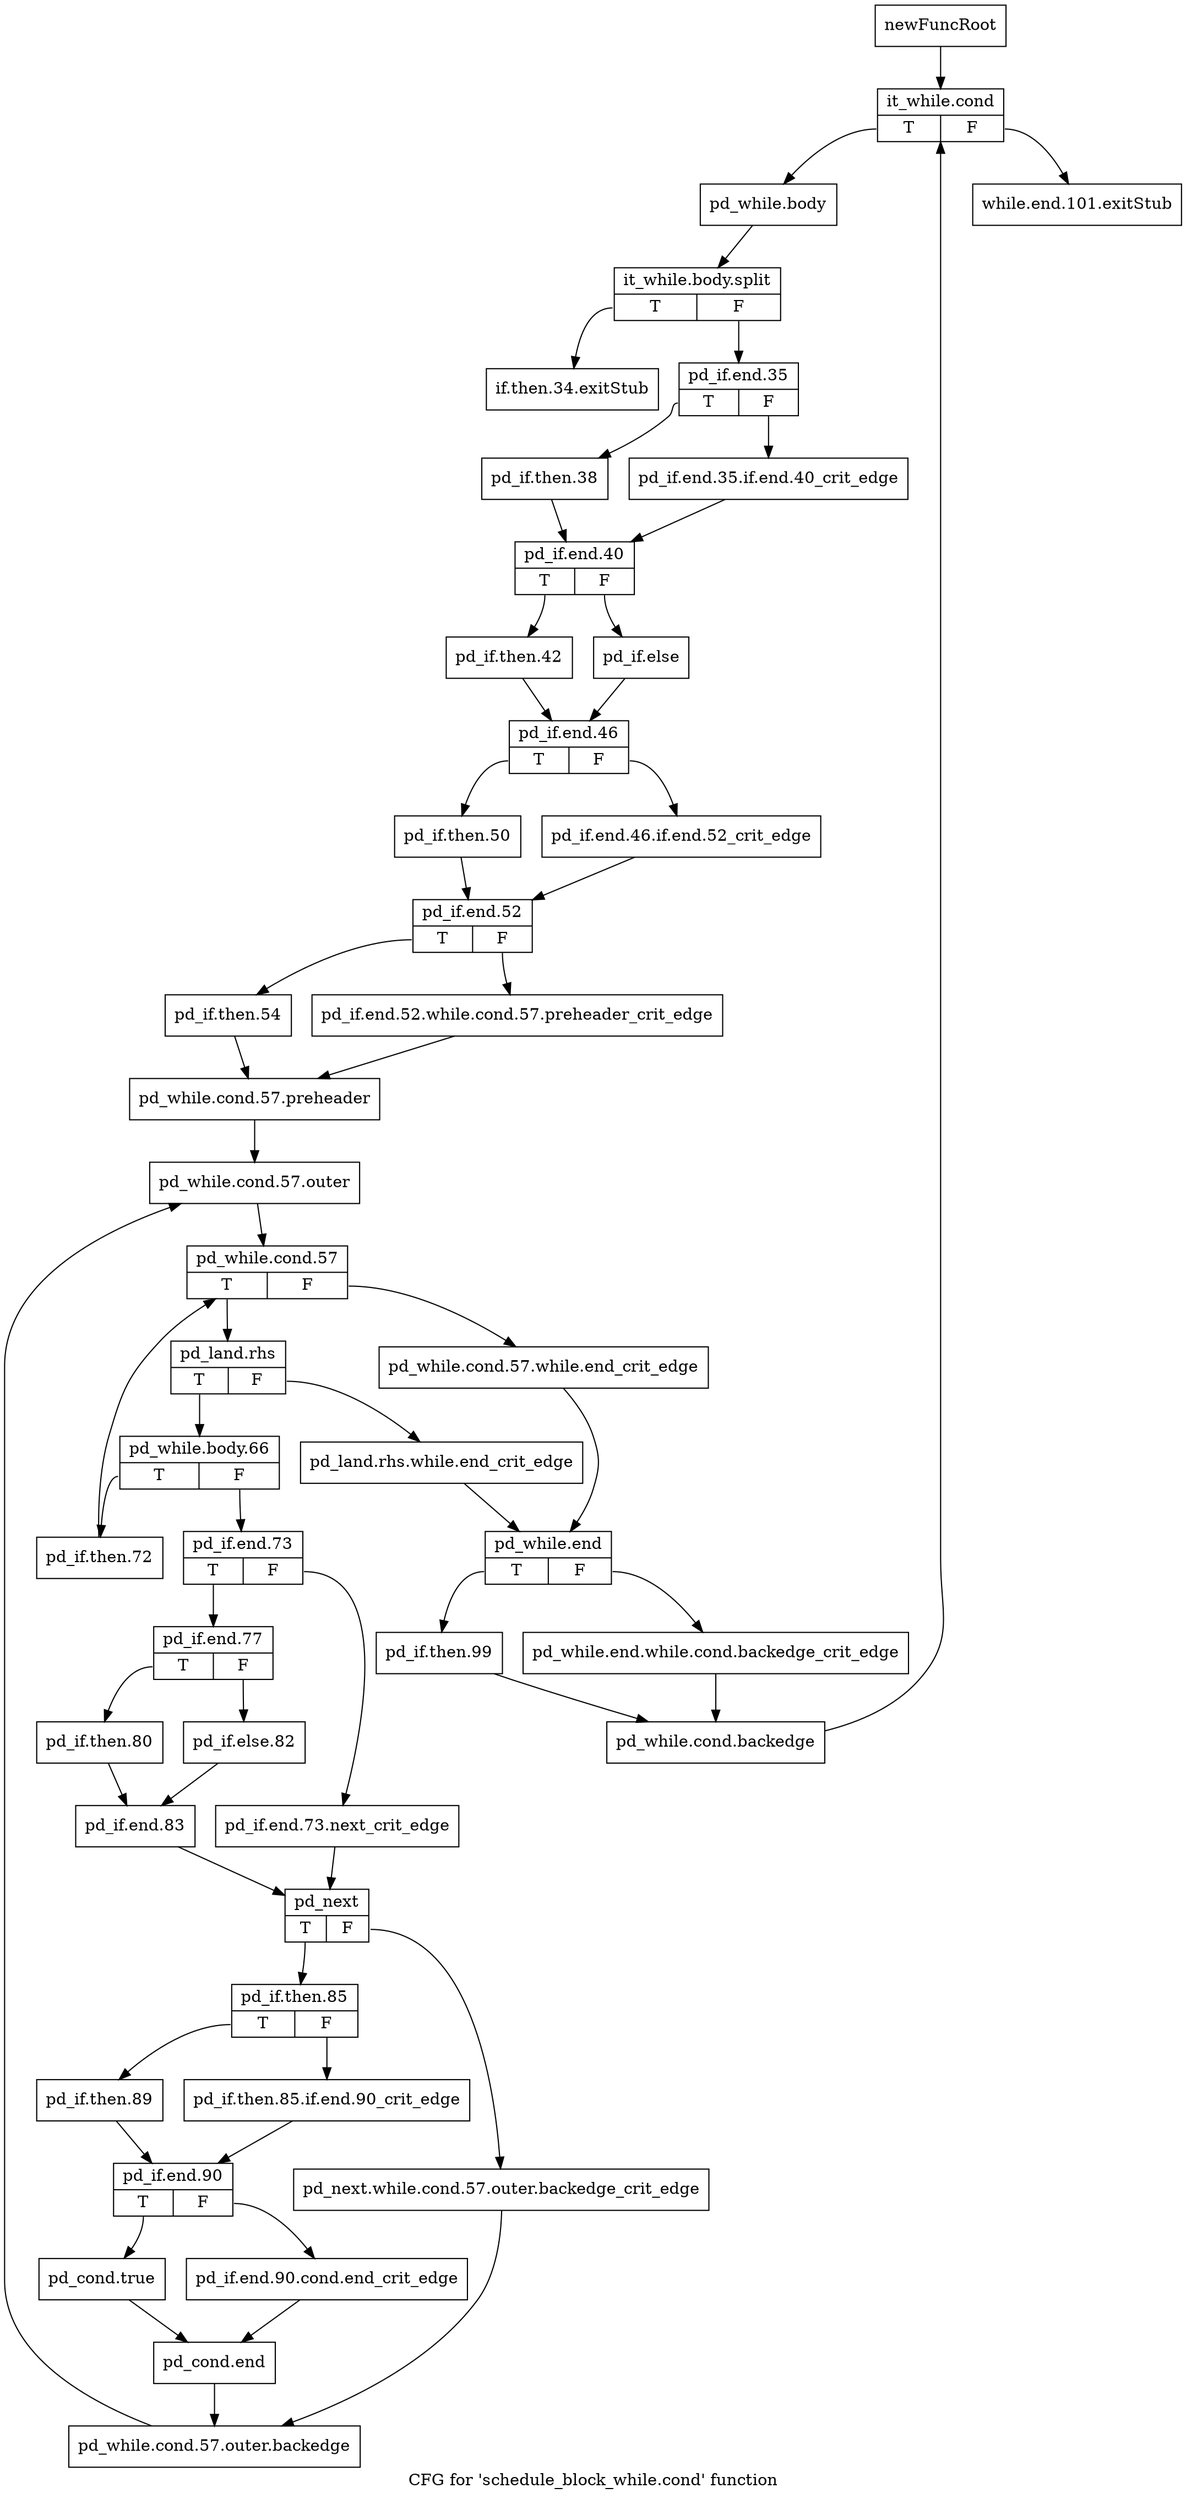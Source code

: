 digraph "CFG for 'schedule_block_while.cond' function" {
	label="CFG for 'schedule_block_while.cond' function";

	Node0xb298a90 [shape=record,label="{newFuncRoot}"];
	Node0xb298a90 -> Node0xb299100;
	Node0xb298ae0 [shape=record,label="{while.end.101.exitStub}"];
	Node0xb2990b0 [shape=record,label="{if.then.34.exitStub}"];
	Node0xb299100 [shape=record,label="{it_while.cond|{<s0>T|<s1>F}}"];
	Node0xb299100:s0 -> Node0xb299150;
	Node0xb299100:s1 -> Node0xb298ae0;
	Node0xb299150 [shape=record,label="{pd_while.body}"];
	Node0xb299150 -> Node0xf695d20;
	Node0xf695d20 [shape=record,label="{it_while.body.split|{<s0>T|<s1>F}}"];
	Node0xf695d20:s0 -> Node0xb2990b0;
	Node0xf695d20:s1 -> Node0xb2991a0;
	Node0xb2991a0 [shape=record,label="{pd_if.end.35|{<s0>T|<s1>F}}"];
	Node0xb2991a0:s0 -> Node0xb299240;
	Node0xb2991a0:s1 -> Node0xb2991f0;
	Node0xb2991f0 [shape=record,label="{pd_if.end.35.if.end.40_crit_edge}"];
	Node0xb2991f0 -> Node0xb299290;
	Node0xb299240 [shape=record,label="{pd_if.then.38}"];
	Node0xb299240 -> Node0xb299290;
	Node0xb299290 [shape=record,label="{pd_if.end.40|{<s0>T|<s1>F}}"];
	Node0xb299290:s0 -> Node0xb299330;
	Node0xb299290:s1 -> Node0xb2992e0;
	Node0xb2992e0 [shape=record,label="{pd_if.else}"];
	Node0xb2992e0 -> Node0xb299380;
	Node0xb299330 [shape=record,label="{pd_if.then.42}"];
	Node0xb299330 -> Node0xb299380;
	Node0xb299380 [shape=record,label="{pd_if.end.46|{<s0>T|<s1>F}}"];
	Node0xb299380:s0 -> Node0xb299420;
	Node0xb299380:s1 -> Node0xb2993d0;
	Node0xb2993d0 [shape=record,label="{pd_if.end.46.if.end.52_crit_edge}"];
	Node0xb2993d0 -> Node0xb299470;
	Node0xb299420 [shape=record,label="{pd_if.then.50}"];
	Node0xb299420 -> Node0xb299470;
	Node0xb299470 [shape=record,label="{pd_if.end.52|{<s0>T|<s1>F}}"];
	Node0xb299470:s0 -> Node0xb299510;
	Node0xb299470:s1 -> Node0xb2994c0;
	Node0xb2994c0 [shape=record,label="{pd_if.end.52.while.cond.57.preheader_crit_edge}"];
	Node0xb2994c0 -> Node0xb299560;
	Node0xb299510 [shape=record,label="{pd_if.then.54}"];
	Node0xb299510 -> Node0xb299560;
	Node0xb299560 [shape=record,label="{pd_while.cond.57.preheader}"];
	Node0xb299560 -> Node0xb2995b0;
	Node0xb2995b0 [shape=record,label="{pd_while.cond.57.outer}"];
	Node0xb2995b0 -> Node0xb299600;
	Node0xb299600 [shape=record,label="{pd_while.cond.57|{<s0>T|<s1>F}}"];
	Node0xb299600:s0 -> Node0xb2996a0;
	Node0xb299600:s1 -> Node0xb299650;
	Node0xb299650 [shape=record,label="{pd_while.cond.57.while.end_crit_edge}"];
	Node0xb299650 -> Node0xb299740;
	Node0xb2996a0 [shape=record,label="{pd_land.rhs|{<s0>T|<s1>F}}"];
	Node0xb2996a0:s0 -> Node0xb299880;
	Node0xb2996a0:s1 -> Node0xb2996f0;
	Node0xb2996f0 [shape=record,label="{pd_land.rhs.while.end_crit_edge}"];
	Node0xb2996f0 -> Node0xb299740;
	Node0xb299740 [shape=record,label="{pd_while.end|{<s0>T|<s1>F}}"];
	Node0xb299740:s0 -> Node0xb2997e0;
	Node0xb299740:s1 -> Node0xb299790;
	Node0xb299790 [shape=record,label="{pd_while.end.while.cond.backedge_crit_edge}"];
	Node0xb299790 -> Node0xb299830;
	Node0xb2997e0 [shape=record,label="{pd_if.then.99}"];
	Node0xb2997e0 -> Node0xb299830;
	Node0xb299830 [shape=record,label="{pd_while.cond.backedge}"];
	Node0xb299830 -> Node0xb299100;
	Node0xb299880 [shape=record,label="{pd_while.body.66|{<s0>T|<s1>F}}"];
	Node0xb299880:s0 -> Node0xb299dd0;
	Node0xb299880:s1 -> Node0xb2998d0;
	Node0xb2998d0 [shape=record,label="{pd_if.end.73|{<s0>T|<s1>F}}"];
	Node0xb2998d0:s0 -> Node0xb299970;
	Node0xb2998d0:s1 -> Node0xb299920;
	Node0xb299920 [shape=record,label="{pd_if.end.73.next_crit_edge}"];
	Node0xb299920 -> Node0xb299ab0;
	Node0xb299970 [shape=record,label="{pd_if.end.77|{<s0>T|<s1>F}}"];
	Node0xb299970:s0 -> Node0xb299a10;
	Node0xb299970:s1 -> Node0xb2999c0;
	Node0xb2999c0 [shape=record,label="{pd_if.else.82}"];
	Node0xb2999c0 -> Node0xb299a60;
	Node0xb299a10 [shape=record,label="{pd_if.then.80}"];
	Node0xb299a10 -> Node0xb299a60;
	Node0xb299a60 [shape=record,label="{pd_if.end.83}"];
	Node0xb299a60 -> Node0xb299ab0;
	Node0xb299ab0 [shape=record,label="{pd_next|{<s0>T|<s1>F}}"];
	Node0xb299ab0:s0 -> Node0xb299b50;
	Node0xb299ab0:s1 -> Node0xb299b00;
	Node0xb299b00 [shape=record,label="{pd_next.while.cond.57.outer.backedge_crit_edge}"];
	Node0xb299b00 -> Node0xb299d80;
	Node0xb299b50 [shape=record,label="{pd_if.then.85|{<s0>T|<s1>F}}"];
	Node0xb299b50:s0 -> Node0xb299bf0;
	Node0xb299b50:s1 -> Node0xb299ba0;
	Node0xb299ba0 [shape=record,label="{pd_if.then.85.if.end.90_crit_edge}"];
	Node0xb299ba0 -> Node0xb299c40;
	Node0xb299bf0 [shape=record,label="{pd_if.then.89}"];
	Node0xb299bf0 -> Node0xb299c40;
	Node0xb299c40 [shape=record,label="{pd_if.end.90|{<s0>T|<s1>F}}"];
	Node0xb299c40:s0 -> Node0xb299ce0;
	Node0xb299c40:s1 -> Node0xb299c90;
	Node0xb299c90 [shape=record,label="{pd_if.end.90.cond.end_crit_edge}"];
	Node0xb299c90 -> Node0xb299d30;
	Node0xb299ce0 [shape=record,label="{pd_cond.true}"];
	Node0xb299ce0 -> Node0xb299d30;
	Node0xb299d30 [shape=record,label="{pd_cond.end}"];
	Node0xb299d30 -> Node0xb299d80;
	Node0xb299d80 [shape=record,label="{pd_while.cond.57.outer.backedge}"];
	Node0xb299d80 -> Node0xb2995b0;
	Node0xb299dd0 [shape=record,label="{pd_if.then.72}"];
	Node0xb299dd0 -> Node0xb299600;
}

